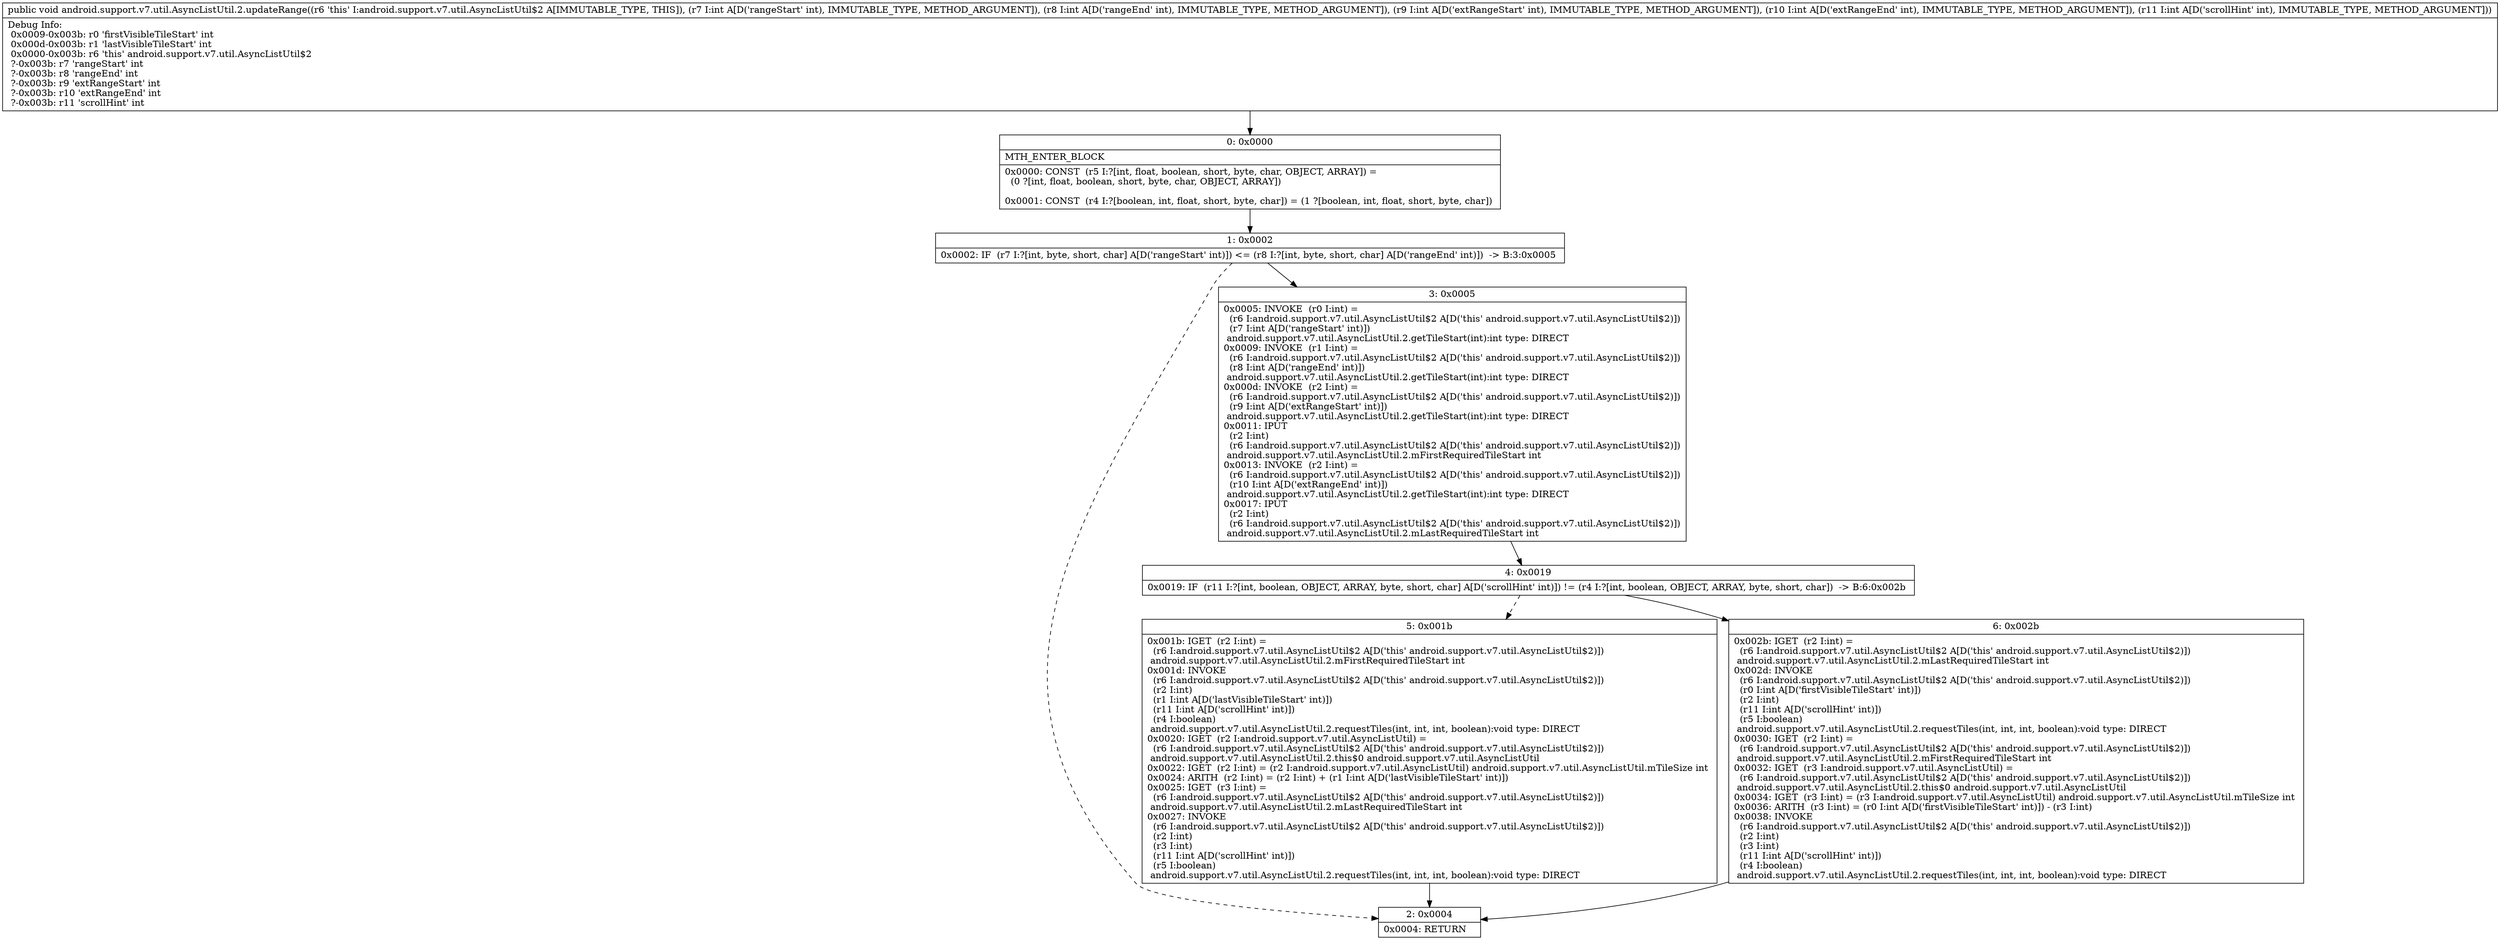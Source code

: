 digraph "CFG forandroid.support.v7.util.AsyncListUtil.2.updateRange(IIIII)V" {
Node_0 [shape=record,label="{0\:\ 0x0000|MTH_ENTER_BLOCK\l|0x0000: CONST  (r5 I:?[int, float, boolean, short, byte, char, OBJECT, ARRAY]) = \l  (0 ?[int, float, boolean, short, byte, char, OBJECT, ARRAY])\l \l0x0001: CONST  (r4 I:?[boolean, int, float, short, byte, char]) = (1 ?[boolean, int, float, short, byte, char]) \l}"];
Node_1 [shape=record,label="{1\:\ 0x0002|0x0002: IF  (r7 I:?[int, byte, short, char] A[D('rangeStart' int)]) \<= (r8 I:?[int, byte, short, char] A[D('rangeEnd' int)])  \-\> B:3:0x0005 \l}"];
Node_2 [shape=record,label="{2\:\ 0x0004|0x0004: RETURN   \l}"];
Node_3 [shape=record,label="{3\:\ 0x0005|0x0005: INVOKE  (r0 I:int) = \l  (r6 I:android.support.v7.util.AsyncListUtil$2 A[D('this' android.support.v7.util.AsyncListUtil$2)])\l  (r7 I:int A[D('rangeStart' int)])\l android.support.v7.util.AsyncListUtil.2.getTileStart(int):int type: DIRECT \l0x0009: INVOKE  (r1 I:int) = \l  (r6 I:android.support.v7.util.AsyncListUtil$2 A[D('this' android.support.v7.util.AsyncListUtil$2)])\l  (r8 I:int A[D('rangeEnd' int)])\l android.support.v7.util.AsyncListUtil.2.getTileStart(int):int type: DIRECT \l0x000d: INVOKE  (r2 I:int) = \l  (r6 I:android.support.v7.util.AsyncListUtil$2 A[D('this' android.support.v7.util.AsyncListUtil$2)])\l  (r9 I:int A[D('extRangeStart' int)])\l android.support.v7.util.AsyncListUtil.2.getTileStart(int):int type: DIRECT \l0x0011: IPUT  \l  (r2 I:int)\l  (r6 I:android.support.v7.util.AsyncListUtil$2 A[D('this' android.support.v7.util.AsyncListUtil$2)])\l android.support.v7.util.AsyncListUtil.2.mFirstRequiredTileStart int \l0x0013: INVOKE  (r2 I:int) = \l  (r6 I:android.support.v7.util.AsyncListUtil$2 A[D('this' android.support.v7.util.AsyncListUtil$2)])\l  (r10 I:int A[D('extRangeEnd' int)])\l android.support.v7.util.AsyncListUtil.2.getTileStart(int):int type: DIRECT \l0x0017: IPUT  \l  (r2 I:int)\l  (r6 I:android.support.v7.util.AsyncListUtil$2 A[D('this' android.support.v7.util.AsyncListUtil$2)])\l android.support.v7.util.AsyncListUtil.2.mLastRequiredTileStart int \l}"];
Node_4 [shape=record,label="{4\:\ 0x0019|0x0019: IF  (r11 I:?[int, boolean, OBJECT, ARRAY, byte, short, char] A[D('scrollHint' int)]) != (r4 I:?[int, boolean, OBJECT, ARRAY, byte, short, char])  \-\> B:6:0x002b \l}"];
Node_5 [shape=record,label="{5\:\ 0x001b|0x001b: IGET  (r2 I:int) = \l  (r6 I:android.support.v7.util.AsyncListUtil$2 A[D('this' android.support.v7.util.AsyncListUtil$2)])\l android.support.v7.util.AsyncListUtil.2.mFirstRequiredTileStart int \l0x001d: INVOKE  \l  (r6 I:android.support.v7.util.AsyncListUtil$2 A[D('this' android.support.v7.util.AsyncListUtil$2)])\l  (r2 I:int)\l  (r1 I:int A[D('lastVisibleTileStart' int)])\l  (r11 I:int A[D('scrollHint' int)])\l  (r4 I:boolean)\l android.support.v7.util.AsyncListUtil.2.requestTiles(int, int, int, boolean):void type: DIRECT \l0x0020: IGET  (r2 I:android.support.v7.util.AsyncListUtil) = \l  (r6 I:android.support.v7.util.AsyncListUtil$2 A[D('this' android.support.v7.util.AsyncListUtil$2)])\l android.support.v7.util.AsyncListUtil.2.this$0 android.support.v7.util.AsyncListUtil \l0x0022: IGET  (r2 I:int) = (r2 I:android.support.v7.util.AsyncListUtil) android.support.v7.util.AsyncListUtil.mTileSize int \l0x0024: ARITH  (r2 I:int) = (r2 I:int) + (r1 I:int A[D('lastVisibleTileStart' int)]) \l0x0025: IGET  (r3 I:int) = \l  (r6 I:android.support.v7.util.AsyncListUtil$2 A[D('this' android.support.v7.util.AsyncListUtil$2)])\l android.support.v7.util.AsyncListUtil.2.mLastRequiredTileStart int \l0x0027: INVOKE  \l  (r6 I:android.support.v7.util.AsyncListUtil$2 A[D('this' android.support.v7.util.AsyncListUtil$2)])\l  (r2 I:int)\l  (r3 I:int)\l  (r11 I:int A[D('scrollHint' int)])\l  (r5 I:boolean)\l android.support.v7.util.AsyncListUtil.2.requestTiles(int, int, int, boolean):void type: DIRECT \l}"];
Node_6 [shape=record,label="{6\:\ 0x002b|0x002b: IGET  (r2 I:int) = \l  (r6 I:android.support.v7.util.AsyncListUtil$2 A[D('this' android.support.v7.util.AsyncListUtil$2)])\l android.support.v7.util.AsyncListUtil.2.mLastRequiredTileStart int \l0x002d: INVOKE  \l  (r6 I:android.support.v7.util.AsyncListUtil$2 A[D('this' android.support.v7.util.AsyncListUtil$2)])\l  (r0 I:int A[D('firstVisibleTileStart' int)])\l  (r2 I:int)\l  (r11 I:int A[D('scrollHint' int)])\l  (r5 I:boolean)\l android.support.v7.util.AsyncListUtil.2.requestTiles(int, int, int, boolean):void type: DIRECT \l0x0030: IGET  (r2 I:int) = \l  (r6 I:android.support.v7.util.AsyncListUtil$2 A[D('this' android.support.v7.util.AsyncListUtil$2)])\l android.support.v7.util.AsyncListUtil.2.mFirstRequiredTileStart int \l0x0032: IGET  (r3 I:android.support.v7.util.AsyncListUtil) = \l  (r6 I:android.support.v7.util.AsyncListUtil$2 A[D('this' android.support.v7.util.AsyncListUtil$2)])\l android.support.v7.util.AsyncListUtil.2.this$0 android.support.v7.util.AsyncListUtil \l0x0034: IGET  (r3 I:int) = (r3 I:android.support.v7.util.AsyncListUtil) android.support.v7.util.AsyncListUtil.mTileSize int \l0x0036: ARITH  (r3 I:int) = (r0 I:int A[D('firstVisibleTileStart' int)]) \- (r3 I:int) \l0x0038: INVOKE  \l  (r6 I:android.support.v7.util.AsyncListUtil$2 A[D('this' android.support.v7.util.AsyncListUtil$2)])\l  (r2 I:int)\l  (r3 I:int)\l  (r11 I:int A[D('scrollHint' int)])\l  (r4 I:boolean)\l android.support.v7.util.AsyncListUtil.2.requestTiles(int, int, int, boolean):void type: DIRECT \l}"];
MethodNode[shape=record,label="{public void android.support.v7.util.AsyncListUtil.2.updateRange((r6 'this' I:android.support.v7.util.AsyncListUtil$2 A[IMMUTABLE_TYPE, THIS]), (r7 I:int A[D('rangeStart' int), IMMUTABLE_TYPE, METHOD_ARGUMENT]), (r8 I:int A[D('rangeEnd' int), IMMUTABLE_TYPE, METHOD_ARGUMENT]), (r9 I:int A[D('extRangeStart' int), IMMUTABLE_TYPE, METHOD_ARGUMENT]), (r10 I:int A[D('extRangeEnd' int), IMMUTABLE_TYPE, METHOD_ARGUMENT]), (r11 I:int A[D('scrollHint' int), IMMUTABLE_TYPE, METHOD_ARGUMENT]))  | Debug Info:\l  0x0009\-0x003b: r0 'firstVisibleTileStart' int\l  0x000d\-0x003b: r1 'lastVisibleTileStart' int\l  0x0000\-0x003b: r6 'this' android.support.v7.util.AsyncListUtil$2\l  ?\-0x003b: r7 'rangeStart' int\l  ?\-0x003b: r8 'rangeEnd' int\l  ?\-0x003b: r9 'extRangeStart' int\l  ?\-0x003b: r10 'extRangeEnd' int\l  ?\-0x003b: r11 'scrollHint' int\l}"];
MethodNode -> Node_0;
Node_0 -> Node_1;
Node_1 -> Node_2[style=dashed];
Node_1 -> Node_3;
Node_3 -> Node_4;
Node_4 -> Node_5[style=dashed];
Node_4 -> Node_6;
Node_5 -> Node_2;
Node_6 -> Node_2;
}

